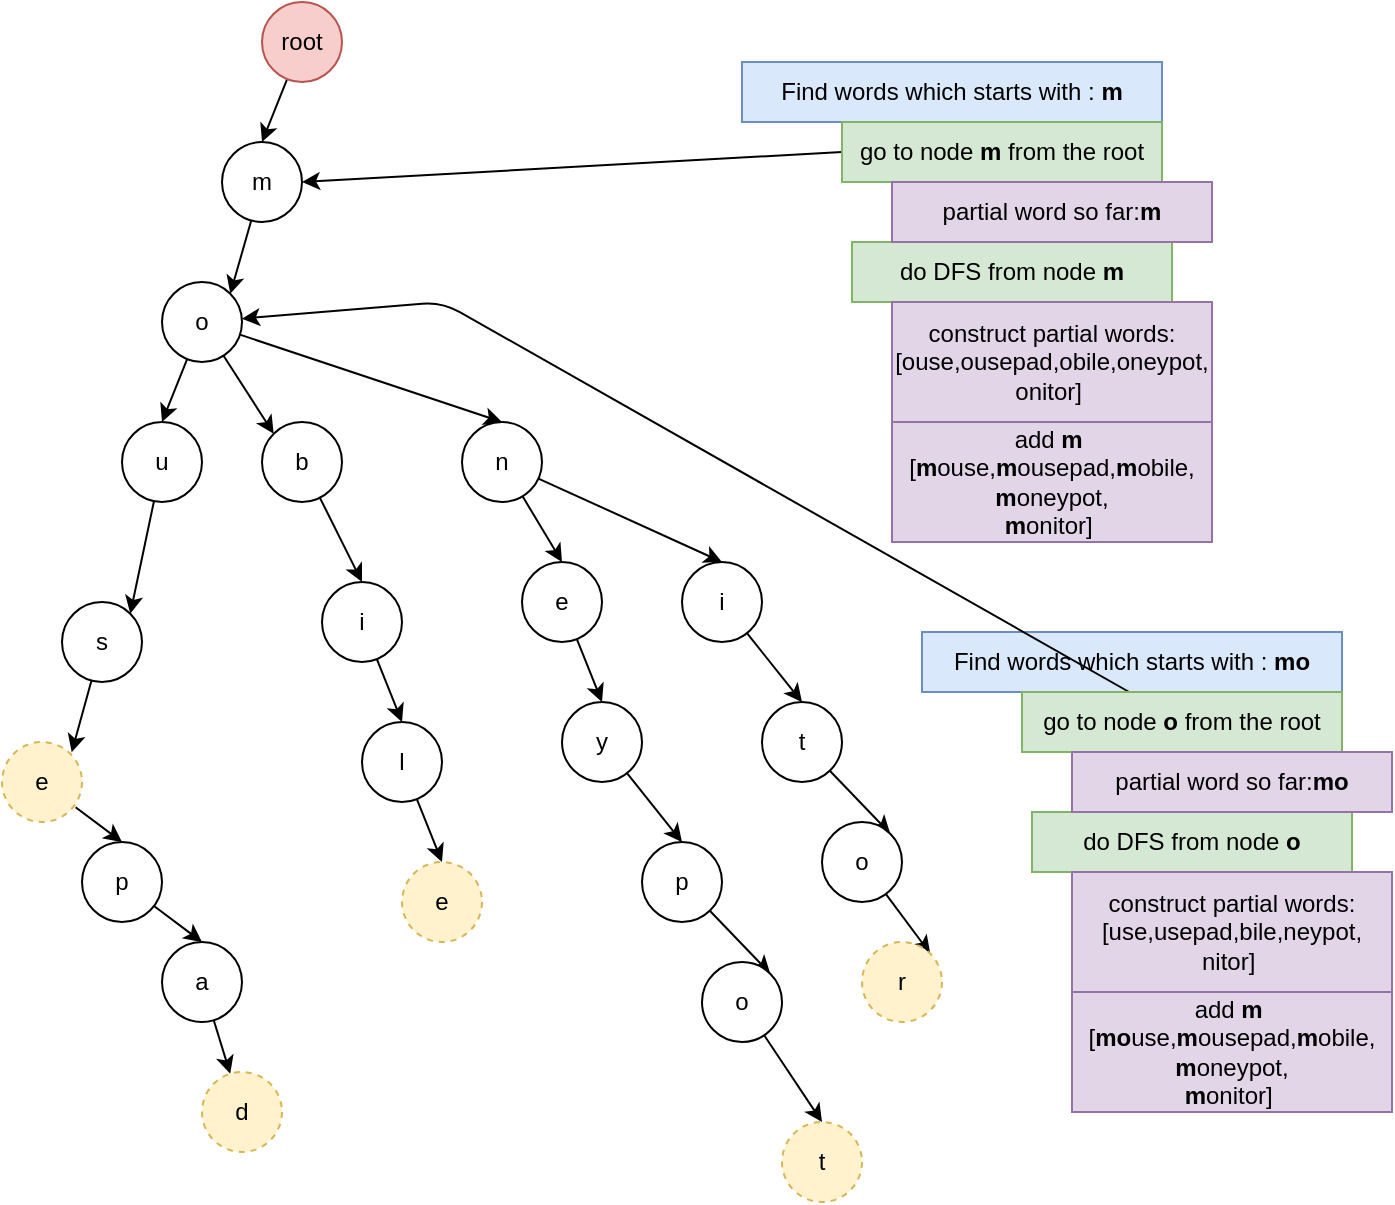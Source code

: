 <mxfile>
    <diagram id="4p3Yfa2hMJz1-A0zv9tt" name="Page-1">
        <mxGraphModel dx="1289" dy="640" grid="1" gridSize="10" guides="1" tooltips="1" connect="1" arrows="1" fold="1" page="1" pageScale="1" pageWidth="827" pageHeight="1169" math="0" shadow="0">
            <root>
                <mxCell id="0"/>
                <mxCell id="1" parent="0"/>
                <mxCell id="8" style="edgeStyle=none;html=1;entryX=1;entryY=0;entryDx=0;entryDy=0;" parent="1" source="2" target="3" edge="1">
                    <mxGeometry relative="1" as="geometry"/>
                </mxCell>
                <mxCell id="2" value="m" style="ellipse;whiteSpace=wrap;html=1;aspect=fixed;" parent="1" vertex="1">
                    <mxGeometry x="210" y="100" width="40" height="40" as="geometry"/>
                </mxCell>
                <mxCell id="9" style="edgeStyle=none;html=1;entryX=0.5;entryY=0;entryDx=0;entryDy=0;" parent="1" source="3" target="4" edge="1">
                    <mxGeometry relative="1" as="geometry"/>
                </mxCell>
                <mxCell id="22" style="edgeStyle=none;html=1;entryX=0;entryY=0;entryDx=0;entryDy=0;" parent="1" source="3" target="18" edge="1">
                    <mxGeometry relative="1" as="geometry"/>
                </mxCell>
                <mxCell id="27" style="edgeStyle=none;html=1;entryX=0.5;entryY=0;entryDx=0;entryDy=0;" parent="1" source="3" target="26" edge="1">
                    <mxGeometry relative="1" as="geometry"/>
                </mxCell>
                <mxCell id="3" value="o" style="ellipse;whiteSpace=wrap;html=1;aspect=fixed;" parent="1" vertex="1">
                    <mxGeometry x="180" y="170" width="40" height="40" as="geometry"/>
                </mxCell>
                <mxCell id="10" style="edgeStyle=none;html=1;entryX=1;entryY=0;entryDx=0;entryDy=0;" parent="1" source="4" target="5" edge="1">
                    <mxGeometry relative="1" as="geometry"/>
                </mxCell>
                <mxCell id="4" value="u" style="ellipse;whiteSpace=wrap;html=1;aspect=fixed;" parent="1" vertex="1">
                    <mxGeometry x="160" y="240" width="40" height="40" as="geometry"/>
                </mxCell>
                <mxCell id="11" style="edgeStyle=none;html=1;entryX=1;entryY=0;entryDx=0;entryDy=0;" parent="1" source="5" target="6" edge="1">
                    <mxGeometry relative="1" as="geometry"/>
                </mxCell>
                <mxCell id="5" value="s" style="ellipse;whiteSpace=wrap;html=1;aspect=fixed;" parent="1" vertex="1">
                    <mxGeometry x="130" y="330" width="40" height="40" as="geometry"/>
                </mxCell>
                <mxCell id="15" style="edgeStyle=none;html=1;entryX=0.5;entryY=0;entryDx=0;entryDy=0;" parent="1" source="6" target="12" edge="1">
                    <mxGeometry relative="1" as="geometry"/>
                </mxCell>
                <mxCell id="6" value="e" style="ellipse;whiteSpace=wrap;html=1;aspect=fixed;perimeterSpacing=1;dashed=1;fillColor=#fff2cc;strokeColor=#d6b656;" parent="1" vertex="1">
                    <mxGeometry x="100" y="400" width="40" height="40" as="geometry"/>
                </mxCell>
                <mxCell id="16" style="edgeStyle=none;html=1;entryX=0.5;entryY=0;entryDx=0;entryDy=0;" parent="1" source="12" target="13" edge="1">
                    <mxGeometry relative="1" as="geometry"/>
                </mxCell>
                <mxCell id="12" value="p" style="ellipse;whiteSpace=wrap;html=1;aspect=fixed;" parent="1" vertex="1">
                    <mxGeometry x="140" y="450" width="40" height="40" as="geometry"/>
                </mxCell>
                <mxCell id="17" style="edgeStyle=none;html=1;" parent="1" source="13" target="14" edge="1">
                    <mxGeometry relative="1" as="geometry"/>
                </mxCell>
                <mxCell id="13" value="a" style="ellipse;whiteSpace=wrap;html=1;aspect=fixed;" parent="1" vertex="1">
                    <mxGeometry x="180" y="500" width="40" height="40" as="geometry"/>
                </mxCell>
                <mxCell id="14" value="d" style="ellipse;whiteSpace=wrap;html=1;aspect=fixed;dashed=1;fillColor=#fff2cc;strokeColor=#d6b656;" parent="1" vertex="1">
                    <mxGeometry x="200" y="565" width="40" height="40" as="geometry"/>
                </mxCell>
                <mxCell id="23" style="edgeStyle=none;html=1;entryX=0.5;entryY=0;entryDx=0;entryDy=0;" parent="1" source="18" target="19" edge="1">
                    <mxGeometry relative="1" as="geometry"/>
                </mxCell>
                <mxCell id="18" value="b" style="ellipse;whiteSpace=wrap;html=1;aspect=fixed;" parent="1" vertex="1">
                    <mxGeometry x="230" y="240" width="40" height="40" as="geometry"/>
                </mxCell>
                <mxCell id="24" style="edgeStyle=none;html=1;entryX=0.5;entryY=0;entryDx=0;entryDy=0;" parent="1" source="19" target="20" edge="1">
                    <mxGeometry relative="1" as="geometry"/>
                </mxCell>
                <mxCell id="19" value="i" style="ellipse;whiteSpace=wrap;html=1;aspect=fixed;" parent="1" vertex="1">
                    <mxGeometry x="260" y="320" width="40" height="40" as="geometry"/>
                </mxCell>
                <mxCell id="25" style="edgeStyle=none;html=1;entryX=0.5;entryY=0;entryDx=0;entryDy=0;" parent="1" source="20" target="21" edge="1">
                    <mxGeometry relative="1" as="geometry"/>
                </mxCell>
                <mxCell id="20" value="l" style="ellipse;whiteSpace=wrap;html=1;aspect=fixed;" parent="1" vertex="1">
                    <mxGeometry x="280" y="390" width="40" height="40" as="geometry"/>
                </mxCell>
                <mxCell id="21" value="e" style="ellipse;whiteSpace=wrap;html=1;aspect=fixed;dashed=1;fillColor=#fff2cc;strokeColor=#d6b656;" parent="1" vertex="1">
                    <mxGeometry x="300" y="460" width="40" height="40" as="geometry"/>
                </mxCell>
                <mxCell id="33" style="edgeStyle=none;html=1;entryX=0.5;entryY=0;entryDx=0;entryDy=0;" parent="1" source="26" target="28" edge="1">
                    <mxGeometry relative="1" as="geometry"/>
                </mxCell>
                <mxCell id="39" style="edgeStyle=none;html=1;entryX=0.5;entryY=0;entryDx=0;entryDy=0;" parent="1" source="26" target="38" edge="1">
                    <mxGeometry relative="1" as="geometry"/>
                </mxCell>
                <mxCell id="26" value="n" style="ellipse;whiteSpace=wrap;html=1;aspect=fixed;" parent="1" vertex="1">
                    <mxGeometry x="330" y="240" width="40" height="40" as="geometry"/>
                </mxCell>
                <mxCell id="34" style="edgeStyle=none;html=1;entryX=0.5;entryY=0;entryDx=0;entryDy=0;" parent="1" source="28" target="29" edge="1">
                    <mxGeometry relative="1" as="geometry"/>
                </mxCell>
                <mxCell id="28" value="e" style="ellipse;whiteSpace=wrap;html=1;aspect=fixed;" parent="1" vertex="1">
                    <mxGeometry x="360" y="310" width="40" height="40" as="geometry"/>
                </mxCell>
                <mxCell id="35" style="edgeStyle=none;html=1;entryX=0.5;entryY=0;entryDx=0;entryDy=0;" parent="1" source="29" target="30" edge="1">
                    <mxGeometry relative="1" as="geometry"/>
                </mxCell>
                <mxCell id="29" value="y" style="ellipse;whiteSpace=wrap;html=1;aspect=fixed;" parent="1" vertex="1">
                    <mxGeometry x="380" y="380" width="40" height="40" as="geometry"/>
                </mxCell>
                <mxCell id="36" style="edgeStyle=none;html=1;entryX=1;entryY=0;entryDx=0;entryDy=0;" parent="1" source="30" target="31" edge="1">
                    <mxGeometry relative="1" as="geometry"/>
                </mxCell>
                <mxCell id="30" value="p" style="ellipse;whiteSpace=wrap;html=1;aspect=fixed;" parent="1" vertex="1">
                    <mxGeometry x="420" y="450" width="40" height="40" as="geometry"/>
                </mxCell>
                <mxCell id="37" style="edgeStyle=none;html=1;entryX=0.5;entryY=0;entryDx=0;entryDy=0;" parent="1" source="31" target="32" edge="1">
                    <mxGeometry relative="1" as="geometry"/>
                </mxCell>
                <mxCell id="31" value="o" style="ellipse;whiteSpace=wrap;html=1;aspect=fixed;" parent="1" vertex="1">
                    <mxGeometry x="450" y="510" width="40" height="40" as="geometry"/>
                </mxCell>
                <mxCell id="32" value="t" style="ellipse;whiteSpace=wrap;html=1;aspect=fixed;dashed=1;fillColor=#fff2cc;strokeColor=#d6b656;" parent="1" vertex="1">
                    <mxGeometry x="490" y="590" width="40" height="40" as="geometry"/>
                </mxCell>
                <mxCell id="43" style="edgeStyle=none;html=1;entryX=0.5;entryY=0;entryDx=0;entryDy=0;" parent="1" source="38" target="40" edge="1">
                    <mxGeometry relative="1" as="geometry"/>
                </mxCell>
                <mxCell id="38" value="i" style="ellipse;whiteSpace=wrap;html=1;aspect=fixed;" parent="1" vertex="1">
                    <mxGeometry x="440" y="310" width="40" height="40" as="geometry"/>
                </mxCell>
                <mxCell id="44" style="edgeStyle=none;html=1;entryX=1;entryY=0;entryDx=0;entryDy=0;" parent="1" source="40" target="41" edge="1">
                    <mxGeometry relative="1" as="geometry"/>
                </mxCell>
                <mxCell id="40" value="t" style="ellipse;whiteSpace=wrap;html=1;aspect=fixed;" parent="1" vertex="1">
                    <mxGeometry x="480" y="380" width="40" height="40" as="geometry"/>
                </mxCell>
                <mxCell id="45" style="edgeStyle=none;html=1;entryX=1;entryY=0;entryDx=0;entryDy=0;" parent="1" source="41" target="42" edge="1">
                    <mxGeometry relative="1" as="geometry"/>
                </mxCell>
                <mxCell id="41" value="o" style="ellipse;whiteSpace=wrap;html=1;aspect=fixed;" parent="1" vertex="1">
                    <mxGeometry x="510" y="440" width="40" height="40" as="geometry"/>
                </mxCell>
                <mxCell id="42" value="r" style="ellipse;whiteSpace=wrap;html=1;aspect=fixed;dashed=1;fillColor=#fff2cc;strokeColor=#d6b656;" parent="1" vertex="1">
                    <mxGeometry x="530" y="500" width="40" height="40" as="geometry"/>
                </mxCell>
                <mxCell id="47" style="edgeStyle=none;html=1;entryX=0.5;entryY=0;entryDx=0;entryDy=0;" parent="1" source="46" target="2" edge="1">
                    <mxGeometry relative="1" as="geometry"/>
                </mxCell>
                <mxCell id="46" value="root" style="ellipse;whiteSpace=wrap;html=1;aspect=fixed;fillColor=#f8cecc;strokeColor=#b85450;" parent="1" vertex="1">
                    <mxGeometry x="230" y="30" width="40" height="40" as="geometry"/>
                </mxCell>
                <mxCell id="72" style="edgeStyle=none;html=1;entryX=1;entryY=0.5;entryDx=0;entryDy=0;exitX=0;exitY=0.5;exitDx=0;exitDy=0;" edge="1" parent="1" source="60" target="2">
                    <mxGeometry relative="1" as="geometry"/>
                </mxCell>
                <mxCell id="59" value="Find words which starts with : &lt;b&gt;m&lt;/b&gt;" style="text;html=1;strokeColor=#6c8ebf;fillColor=#dae8fc;align=center;verticalAlign=middle;whiteSpace=wrap;rounded=0;" vertex="1" parent="1">
                    <mxGeometry x="470" y="60" width="210" height="30" as="geometry"/>
                </mxCell>
                <mxCell id="60" value="go to node &lt;b&gt;m&lt;/b&gt; from the root" style="text;html=1;strokeColor=#82b366;fillColor=#d5e8d4;align=center;verticalAlign=middle;whiteSpace=wrap;rounded=0;" vertex="1" parent="1">
                    <mxGeometry x="520" y="90" width="160" height="30" as="geometry"/>
                </mxCell>
                <mxCell id="61" value="do DFS from node &lt;b&gt;m&lt;/b&gt;" style="text;html=1;strokeColor=#82b366;fillColor=#d5e8d4;align=center;verticalAlign=middle;whiteSpace=wrap;rounded=0;" vertex="1" parent="1">
                    <mxGeometry x="525" y="150" width="160" height="30" as="geometry"/>
                </mxCell>
                <mxCell id="62" value="partial word so far:&lt;b&gt;m&lt;/b&gt;" style="text;html=1;strokeColor=#9673a6;fillColor=#e1d5e7;align=center;verticalAlign=middle;whiteSpace=wrap;rounded=0;" vertex="1" parent="1">
                    <mxGeometry x="545" y="120" width="160" height="30" as="geometry"/>
                </mxCell>
                <mxCell id="63" value="construct partial words: [ouse,ousepad,obile,oneypot,&lt;br&gt;onitor]&amp;nbsp;" style="text;html=1;strokeColor=#9673a6;fillColor=#e1d5e7;align=center;verticalAlign=middle;whiteSpace=wrap;rounded=0;" vertex="1" parent="1">
                    <mxGeometry x="545" y="180" width="160" height="60" as="geometry"/>
                </mxCell>
                <mxCell id="65" value="add &lt;b&gt;m&lt;/b&gt;&amp;nbsp; [&lt;b&gt;m&lt;/b&gt;ouse,&lt;b&gt;m&lt;/b&gt;ousepad,&lt;b&gt;m&lt;/b&gt;obile,&lt;br&gt;&lt;b&gt;m&lt;/b&gt;oneypot,&lt;br&gt;&lt;b&gt;m&lt;/b&gt;onitor]&amp;nbsp;" style="text;html=1;strokeColor=#9673a6;fillColor=#e1d5e7;align=center;verticalAlign=middle;whiteSpace=wrap;rounded=0;" vertex="1" parent="1">
                    <mxGeometry x="545" y="240" width="160" height="60" as="geometry"/>
                </mxCell>
                <mxCell id="66" value="Find words which starts with : &lt;b&gt;mo&lt;/b&gt;" style="text;html=1;strokeColor=#6c8ebf;fillColor=#dae8fc;align=center;verticalAlign=middle;whiteSpace=wrap;rounded=0;" vertex="1" parent="1">
                    <mxGeometry x="560" y="345" width="210" height="30" as="geometry"/>
                </mxCell>
                <mxCell id="73" style="edgeStyle=none;html=1;" edge="1" parent="1" source="67" target="3">
                    <mxGeometry relative="1" as="geometry">
                        <Array as="points">
                            <mxPoint x="320" y="180"/>
                        </Array>
                    </mxGeometry>
                </mxCell>
                <mxCell id="67" value="go to node &lt;b&gt;o&lt;/b&gt;&amp;nbsp;from the root" style="text;html=1;strokeColor=#82b366;fillColor=#d5e8d4;align=center;verticalAlign=middle;whiteSpace=wrap;rounded=0;" vertex="1" parent="1">
                    <mxGeometry x="610" y="375" width="160" height="30" as="geometry"/>
                </mxCell>
                <mxCell id="68" value="do DFS from node &lt;b&gt;o&lt;/b&gt;" style="text;html=1;strokeColor=#82b366;fillColor=#d5e8d4;align=center;verticalAlign=middle;whiteSpace=wrap;rounded=0;" vertex="1" parent="1">
                    <mxGeometry x="615" y="435" width="160" height="30" as="geometry"/>
                </mxCell>
                <mxCell id="69" value="partial word so far:&lt;b&gt;mo&lt;/b&gt;" style="text;html=1;strokeColor=#9673a6;fillColor=#e1d5e7;align=center;verticalAlign=middle;whiteSpace=wrap;rounded=0;" vertex="1" parent="1">
                    <mxGeometry x="635" y="405" width="160" height="30" as="geometry"/>
                </mxCell>
                <mxCell id="70" value="construct partial words: [use,usepad,bile,neypot,&lt;br&gt;nitor]&amp;nbsp;" style="text;html=1;strokeColor=#9673a6;fillColor=#e1d5e7;align=center;verticalAlign=middle;whiteSpace=wrap;rounded=0;" vertex="1" parent="1">
                    <mxGeometry x="635" y="465" width="160" height="60" as="geometry"/>
                </mxCell>
                <mxCell id="71" value="add &lt;b&gt;m&lt;/b&gt;&amp;nbsp; [&lt;b&gt;mo&lt;/b&gt;use,&lt;b&gt;m&lt;/b&gt;ousepad,&lt;b&gt;m&lt;/b&gt;obile,&lt;br&gt;&lt;b&gt;m&lt;/b&gt;oneypot,&lt;br&gt;&lt;b&gt;m&lt;/b&gt;onitor]&amp;nbsp;" style="text;html=1;strokeColor=#9673a6;fillColor=#e1d5e7;align=center;verticalAlign=middle;whiteSpace=wrap;rounded=0;" vertex="1" parent="1">
                    <mxGeometry x="635" y="525" width="160" height="60" as="geometry"/>
                </mxCell>
            </root>
        </mxGraphModel>
    </diagram>
</mxfile>